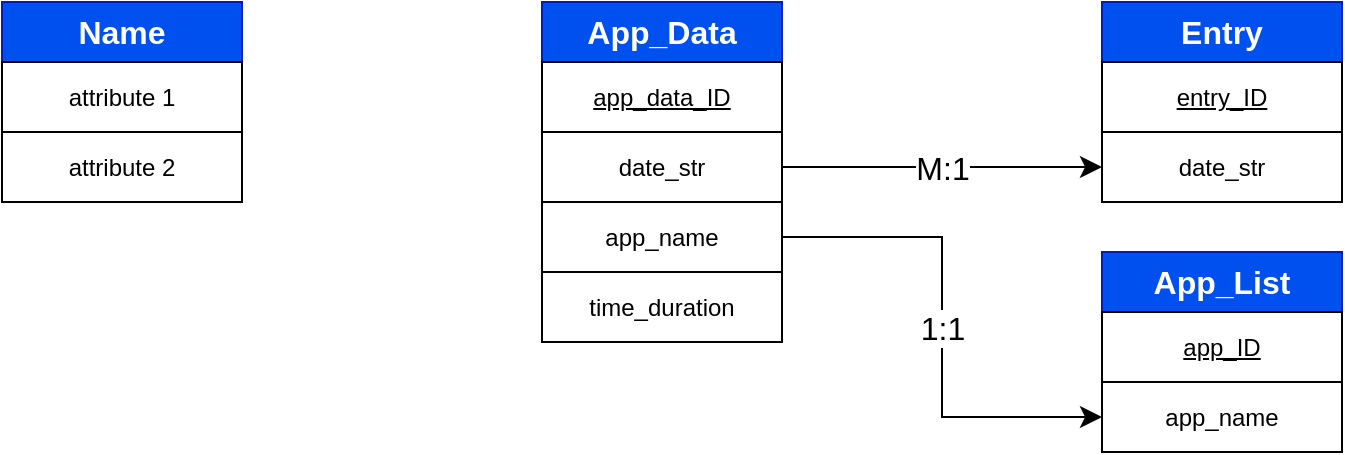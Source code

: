 <mxfile>
    <diagram id="j40Xv0NenyjYmUQ1P-FZ" name="Page-1">
        <mxGraphModel dx="1809" dy="507" grid="1" gridSize="10" guides="1" tooltips="1" connect="1" arrows="1" fold="1" page="1" pageScale="1" pageWidth="850" pageHeight="1100" math="0" shadow="0">
            <root>
                <mxCell id="0"/>
                <mxCell id="1" parent="0"/>
                <mxCell id="55" value="&lt;b&gt;&lt;font style=&quot;font-size: 16px;&quot;&gt;Name&lt;/font&gt;&lt;/b&gt;" style="rounded=0;whiteSpace=wrap;html=1;fillColor=#0050ef;fontColor=#ffffff;strokeColor=#001DBC;gradientColor=none;" parent="1" vertex="1">
                    <mxGeometry x="-130" y="455" width="120" height="30" as="geometry"/>
                </mxCell>
                <mxCell id="59" value="&lt;div&gt;attribute 1&lt;/div&gt;" style="rounded=0;whiteSpace=wrap;html=1;align=center;" parent="1" vertex="1">
                    <mxGeometry x="-130" y="485" width="120" height="35" as="geometry"/>
                </mxCell>
                <mxCell id="60" value="&lt;div&gt;attribute 2&lt;/div&gt;" style="rounded=0;whiteSpace=wrap;html=1;align=center;" parent="1" vertex="1">
                    <mxGeometry x="-130" y="520" width="120" height="35" as="geometry"/>
                </mxCell>
                <mxCell id="62" value="&lt;b&gt;&lt;font style=&quot;font-size: 16px;&quot;&gt;Entry&lt;/font&gt;&lt;/b&gt;" style="rounded=0;whiteSpace=wrap;html=1;fillColor=#0050ef;fontColor=#ffffff;strokeColor=#001DBC;gradientColor=none;" parent="1" vertex="1">
                    <mxGeometry x="420" y="455" width="120" height="30" as="geometry"/>
                </mxCell>
                <mxCell id="63" value="&lt;div&gt;&lt;u&gt;entry_ID&lt;/u&gt;&lt;/div&gt;" style="rounded=0;whiteSpace=wrap;html=1;align=center;" parent="1" vertex="1">
                    <mxGeometry x="420" y="485" width="120" height="35" as="geometry"/>
                </mxCell>
                <mxCell id="64" value="&lt;div&gt;date_str&lt;/div&gt;" style="rounded=0;whiteSpace=wrap;html=1;align=center;" parent="1" vertex="1">
                    <mxGeometry x="420" y="520" width="120" height="35" as="geometry"/>
                </mxCell>
                <mxCell id="65" value="&lt;b&gt;&lt;font style=&quot;font-size: 16px;&quot;&gt;App_Data&lt;/font&gt;&lt;/b&gt;" style="rounded=0;whiteSpace=wrap;html=1;fillColor=#0050ef;fontColor=#ffffff;strokeColor=#001DBC;gradientColor=none;" parent="1" vertex="1">
                    <mxGeometry x="140" y="455" width="120" height="30" as="geometry"/>
                </mxCell>
                <mxCell id="66" value="date_str" style="rounded=0;whiteSpace=wrap;html=1;align=center;" parent="1" vertex="1">
                    <mxGeometry x="140" y="520" width="120" height="35" as="geometry"/>
                </mxCell>
                <mxCell id="67" value="&lt;div&gt;app_name&lt;/div&gt;" style="rounded=0;whiteSpace=wrap;html=1;align=center;" parent="1" vertex="1">
                    <mxGeometry x="140" y="555" width="120" height="35" as="geometry"/>
                </mxCell>
                <mxCell id="68" value="&lt;div&gt;time_duration&lt;/div&gt;" style="rounded=0;whiteSpace=wrap;html=1;align=center;" parent="1" vertex="1">
                    <mxGeometry x="140" y="590" width="120" height="35" as="geometry"/>
                </mxCell>
                <mxCell id="71" value="&lt;div&gt;&lt;u&gt;app_data_ID&lt;/u&gt;&lt;/div&gt;" style="rounded=0;whiteSpace=wrap;html=1;align=center;" parent="1" vertex="1">
                    <mxGeometry x="140" y="485" width="120" height="35" as="geometry"/>
                </mxCell>
                <mxCell id="72" value="M:1" style="edgeStyle=elbowEdgeStyle;elbow=vertical;endArrow=classic;html=1;curved=0;rounded=0;endSize=8;startSize=8;fontSize=16;exitX=1;exitY=0.5;exitDx=0;exitDy=0;entryX=0;entryY=0.5;entryDx=0;entryDy=0;" parent="1" source="66" target="64" edge="1">
                    <mxGeometry width="50" height="50" relative="1" as="geometry">
                        <mxPoint x="460" y="555" as="sourcePoint"/>
                        <mxPoint x="430" y="500" as="targetPoint"/>
                    </mxGeometry>
                </mxCell>
                <mxCell id="73" value="&lt;span style=&quot;font-size: 16px;&quot;&gt;&lt;b&gt;App_List&lt;/b&gt;&lt;/span&gt;" style="rounded=0;whiteSpace=wrap;html=1;fillColor=#0050ef;fontColor=#ffffff;strokeColor=#001DBC;gradientColor=none;" parent="1" vertex="1">
                    <mxGeometry x="420" y="580" width="120" height="30" as="geometry"/>
                </mxCell>
                <mxCell id="74" value="&lt;div&gt;&lt;u&gt;app_ID&lt;/u&gt;&lt;/div&gt;" style="rounded=0;whiteSpace=wrap;html=1;align=center;" parent="1" vertex="1">
                    <mxGeometry x="420" y="610" width="120" height="35" as="geometry"/>
                </mxCell>
                <mxCell id="75" value="&lt;div&gt;app_name&lt;/div&gt;" style="rounded=0;whiteSpace=wrap;html=1;align=center;" parent="1" vertex="1">
                    <mxGeometry x="420" y="645" width="120" height="35" as="geometry"/>
                </mxCell>
                <mxCell id="77" value="1:1" style="edgeStyle=elbowEdgeStyle;elbow=horizontal;endArrow=classic;html=1;curved=0;rounded=0;endSize=8;startSize=8;fontSize=16;entryX=0;entryY=0.5;entryDx=0;entryDy=0;exitX=1;exitY=0.5;exitDx=0;exitDy=0;" parent="1" source="67" target="75" edge="1">
                    <mxGeometry width="50" height="50" relative="1" as="geometry">
                        <mxPoint x="300" y="560" as="sourcePoint"/>
                        <mxPoint x="410" y="550" as="targetPoint"/>
                    </mxGeometry>
                </mxCell>
            </root>
        </mxGraphModel>
    </diagram>
</mxfile>